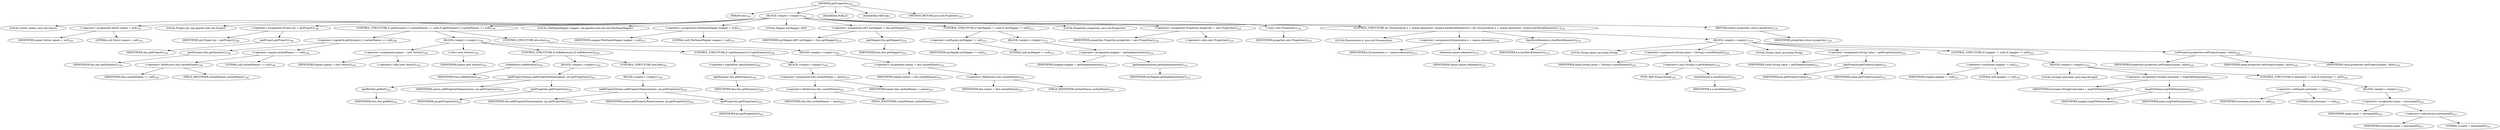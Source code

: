 digraph "getProperties" {  
"471" [label = <(METHOD,getProperties)<SUB>194</SUB>> ]
"70" [label = <(PARAM,this)<SUB>194</SUB>> ]
"472" [label = <(BLOCK,&lt;empty&gt;,&lt;empty&gt;)<SUB>194</SUB>> ]
"73" [label = <(LOCAL,Vector names: java.util.Vector)> ]
"473" [label = <(&lt;operator&gt;.assignment,Vector names = null)<SUB>195</SUB>> ]
"474" [label = <(IDENTIFIER,names,Vector names = null)<SUB>195</SUB>> ]
"475" [label = <(LITERAL,null,Vector names = null)<SUB>195</SUB>> ]
"476" [label = <(LOCAL,Project prj: org.apache.tools.ant.Project)> ]
"477" [label = <(&lt;operator&gt;.assignment,Project prj = getProject())<SUB>196</SUB>> ]
"478" [label = <(IDENTIFIER,prj,Project prj = getProject())<SUB>196</SUB>> ]
"479" [label = <(getProject,getProject())<SUB>196</SUB>> ]
"69" [label = <(IDENTIFIER,this,getProject())<SUB>196</SUB>> ]
"480" [label = <(CONTROL_STRUCTURE,if (getDynamic() || cachedNames == null),if (getDynamic() || cachedNames == null))<SUB>198</SUB>> ]
"481" [label = <(&lt;operator&gt;.logicalOr,getDynamic() || cachedNames == null)<SUB>198</SUB>> ]
"482" [label = <(getDynamic,this.getDynamic())<SUB>198</SUB>> ]
"71" [label = <(IDENTIFIER,this,this.getDynamic())<SUB>198</SUB>> ]
"483" [label = <(&lt;operator&gt;.equals,cachedNames == null)<SUB>198</SUB>> ]
"484" [label = <(&lt;operator&gt;.fieldAccess,this.cachedNames)<SUB>198</SUB>> ]
"485" [label = <(IDENTIFIER,this,cachedNames == null)<SUB>198</SUB>> ]
"486" [label = <(FIELD_IDENTIFIER,cachedNames,cachedNames)<SUB>198</SUB>> ]
"487" [label = <(LITERAL,null,cachedNames == null)<SUB>198</SUB>> ]
"488" [label = <(BLOCK,&lt;empty&gt;,&lt;empty&gt;)<SUB>198</SUB>> ]
"489" [label = <(&lt;operator&gt;.assignment,names = new Vector())<SUB>199</SUB>> ]
"490" [label = <(IDENTIFIER,names,names = new Vector())<SUB>199</SUB>> ]
"491" [label = <(&lt;operator&gt;.alloc,new Vector())<SUB>199</SUB>> ]
"492" [label = <(&lt;init&gt;,new Vector())<SUB>199</SUB>> ]
"72" [label = <(IDENTIFIER,names,new Vector())<SUB>199</SUB>> ]
"493" [label = <(CONTROL_STRUCTURE,if (isReference()),if (isReference()))<SUB>200</SUB>> ]
"494" [label = <(isReference,isReference())<SUB>200</SUB>> ]
"74" [label = <(IDENTIFIER,this,isReference())<SUB>200</SUB>> ]
"495" [label = <(BLOCK,&lt;empty&gt;,&lt;empty&gt;)<SUB>200</SUB>> ]
"496" [label = <(addPropertyNames,addPropertyNames(names, prj.getProperties()))<SUB>201</SUB>> ]
"497" [label = <(getRef,this.getRef())<SUB>201</SUB>> ]
"75" [label = <(IDENTIFIER,this,this.getRef())<SUB>201</SUB>> ]
"498" [label = <(IDENTIFIER,names,addPropertyNames(names, prj.getProperties()))<SUB>201</SUB>> ]
"499" [label = <(getProperties,getProperties())<SUB>201</SUB>> ]
"500" [label = <(IDENTIFIER,prj,getProperties())<SUB>201</SUB>> ]
"501" [label = <(CONTROL_STRUCTURE,else,else)<SUB>202</SUB>> ]
"502" [label = <(BLOCK,&lt;empty&gt;,&lt;empty&gt;)<SUB>202</SUB>> ]
"503" [label = <(addPropertyNames,addPropertyNames(names, prj.getProperties()))<SUB>203</SUB>> ]
"76" [label = <(IDENTIFIER,this,addPropertyNames(names, prj.getProperties()))<SUB>203</SUB>> ]
"504" [label = <(IDENTIFIER,names,addPropertyNames(names, prj.getProperties()))<SUB>203</SUB>> ]
"505" [label = <(getProperties,getProperties())<SUB>203</SUB>> ]
"506" [label = <(IDENTIFIER,prj,getProperties())<SUB>203</SUB>> ]
"507" [label = <(CONTROL_STRUCTURE,if (!getDynamic()),if (!getDynamic()))<SUB>206</SUB>> ]
"508" [label = <(&lt;operator&gt;.logicalNot,!getDynamic())<SUB>206</SUB>> ]
"509" [label = <(getDynamic,this.getDynamic())<SUB>206</SUB>> ]
"77" [label = <(IDENTIFIER,this,this.getDynamic())<SUB>206</SUB>> ]
"510" [label = <(BLOCK,&lt;empty&gt;,&lt;empty&gt;)<SUB>206</SUB>> ]
"511" [label = <(&lt;operator&gt;.assignment,this.cachedNames = names)<SUB>207</SUB>> ]
"512" [label = <(&lt;operator&gt;.fieldAccess,this.cachedNames)<SUB>207</SUB>> ]
"513" [label = <(IDENTIFIER,this,this.cachedNames = names)<SUB>207</SUB>> ]
"514" [label = <(FIELD_IDENTIFIER,cachedNames,cachedNames)<SUB>207</SUB>> ]
"515" [label = <(IDENTIFIER,names,this.cachedNames = names)<SUB>207</SUB>> ]
"516" [label = <(CONTROL_STRUCTURE,else,else)<SUB>209</SUB>> ]
"517" [label = <(BLOCK,&lt;empty&gt;,&lt;empty&gt;)<SUB>209</SUB>> ]
"518" [label = <(&lt;operator&gt;.assignment,names = this.cachedNames)<SUB>210</SUB>> ]
"519" [label = <(IDENTIFIER,names,names = this.cachedNames)<SUB>210</SUB>> ]
"520" [label = <(&lt;operator&gt;.fieldAccess,this.cachedNames)<SUB>210</SUB>> ]
"521" [label = <(IDENTIFIER,this,names = this.cachedNames)<SUB>210</SUB>> ]
"522" [label = <(FIELD_IDENTIFIER,cachedNames,cachedNames)<SUB>210</SUB>> ]
"523" [label = <(LOCAL,FileNameMapper mapper: org.apache.tools.ant.util.FileNameMapper)> ]
"524" [label = <(&lt;operator&gt;.assignment,FileNameMapper mapper = null)<SUB>213</SUB>> ]
"525" [label = <(IDENTIFIER,mapper,FileNameMapper mapper = null)<SUB>213</SUB>> ]
"526" [label = <(LITERAL,null,FileNameMapper mapper = null)<SUB>213</SUB>> ]
"527" [label = <(LOCAL,Mapper myMapper: ANY)> ]
"528" [label = <(&lt;operator&gt;.assignment,ANY myMapper = this.getMapper())<SUB>214</SUB>> ]
"529" [label = <(IDENTIFIER,myMapper,ANY myMapper = this.getMapper())<SUB>214</SUB>> ]
"530" [label = <(getMapper,this.getMapper())<SUB>214</SUB>> ]
"78" [label = <(IDENTIFIER,this,this.getMapper())<SUB>214</SUB>> ]
"531" [label = <(CONTROL_STRUCTURE,if (myMapper != null),if (myMapper != null))<SUB>215</SUB>> ]
"532" [label = <(&lt;operator&gt;.notEquals,myMapper != null)<SUB>215</SUB>> ]
"533" [label = <(IDENTIFIER,myMapper,myMapper != null)<SUB>215</SUB>> ]
"534" [label = <(LITERAL,null,myMapper != null)<SUB>215</SUB>> ]
"535" [label = <(BLOCK,&lt;empty&gt;,&lt;empty&gt;)<SUB>215</SUB>> ]
"536" [label = <(&lt;operator&gt;.assignment,mapper = getImplementation())<SUB>216</SUB>> ]
"537" [label = <(IDENTIFIER,mapper,mapper = getImplementation())<SUB>216</SUB>> ]
"538" [label = <(getImplementation,getImplementation())<SUB>216</SUB>> ]
"539" [label = <(IDENTIFIER,myMapper,getImplementation())<SUB>216</SUB>> ]
"80" [label = <(LOCAL,Properties properties: java.util.Properties)> ]
"540" [label = <(&lt;operator&gt;.assignment,Properties properties = new Properties())<SUB>218</SUB>> ]
"541" [label = <(IDENTIFIER,properties,Properties properties = new Properties())<SUB>218</SUB>> ]
"542" [label = <(&lt;operator&gt;.alloc,new Properties())<SUB>218</SUB>> ]
"543" [label = <(&lt;init&gt;,new Properties())<SUB>218</SUB>> ]
"79" [label = <(IDENTIFIER,properties,new Properties())<SUB>218</SUB>> ]
"544" [label = <(CONTROL_STRUCTURE,for (Enumeration e = names.elements(); Some(e.hasMoreElements()); ),for (Enumeration e = names.elements(); Some(e.hasMoreElements()); ))<SUB>219</SUB>> ]
"545" [label = <(LOCAL,Enumeration e: java.util.Enumeration)> ]
"546" [label = <(&lt;operator&gt;.assignment,Enumeration e = names.elements())<SUB>219</SUB>> ]
"547" [label = <(IDENTIFIER,e,Enumeration e = names.elements())<SUB>219</SUB>> ]
"548" [label = <(elements,names.elements())<SUB>219</SUB>> ]
"549" [label = <(IDENTIFIER,names,names.elements())<SUB>219</SUB>> ]
"550" [label = <(hasMoreElements,e.hasMoreElements())<SUB>219</SUB>> ]
"551" [label = <(IDENTIFIER,e,e.hasMoreElements())<SUB>219</SUB>> ]
"552" [label = <(BLOCK,&lt;empty&gt;,&lt;empty&gt;)<SUB>219</SUB>> ]
"553" [label = <(LOCAL,String name: java.lang.String)> ]
"554" [label = <(&lt;operator&gt;.assignment,String name = (String) e.nextElement())<SUB>220</SUB>> ]
"555" [label = <(IDENTIFIER,name,String name = (String) e.nextElement())<SUB>220</SUB>> ]
"556" [label = <(&lt;operator&gt;.cast,(String) e.nextElement())<SUB>220</SUB>> ]
"557" [label = <(TYPE_REF,String,String)<SUB>220</SUB>> ]
"558" [label = <(nextElement,e.nextElement())<SUB>220</SUB>> ]
"559" [label = <(IDENTIFIER,e,e.nextElement())<SUB>220</SUB>> ]
"560" [label = <(LOCAL,String value: java.lang.String)> ]
"561" [label = <(&lt;operator&gt;.assignment,String value = getProperty(name))<SUB>221</SUB>> ]
"562" [label = <(IDENTIFIER,value,String value = getProperty(name))<SUB>221</SUB>> ]
"563" [label = <(getProperty,getProperty(name))<SUB>221</SUB>> ]
"564" [label = <(IDENTIFIER,prj,getProperty(name))<SUB>221</SUB>> ]
"565" [label = <(IDENTIFIER,name,getProperty(name))<SUB>221</SUB>> ]
"566" [label = <(CONTROL_STRUCTURE,if (mapper != null),if (mapper != null))<SUB>222</SUB>> ]
"567" [label = <(&lt;operator&gt;.notEquals,mapper != null)<SUB>222</SUB>> ]
"568" [label = <(IDENTIFIER,mapper,mapper != null)<SUB>222</SUB>> ]
"569" [label = <(LITERAL,null,mapper != null)<SUB>222</SUB>> ]
"570" [label = <(BLOCK,&lt;empty&gt;,&lt;empty&gt;)<SUB>222</SUB>> ]
"571" [label = <(LOCAL,String[] newname: java.lang.String[])> ]
"572" [label = <(&lt;operator&gt;.assignment,String[] newname = mapFileName(name))<SUB>223</SUB>> ]
"573" [label = <(IDENTIFIER,newname,String[] newname = mapFileName(name))<SUB>223</SUB>> ]
"574" [label = <(mapFileName,mapFileName(name))<SUB>223</SUB>> ]
"575" [label = <(IDENTIFIER,mapper,mapFileName(name))<SUB>223</SUB>> ]
"576" [label = <(IDENTIFIER,name,mapFileName(name))<SUB>223</SUB>> ]
"577" [label = <(CONTROL_STRUCTURE,if (newname != null),if (newname != null))<SUB>224</SUB>> ]
"578" [label = <(&lt;operator&gt;.notEquals,newname != null)<SUB>224</SUB>> ]
"579" [label = <(IDENTIFIER,newname,newname != null)<SUB>224</SUB>> ]
"580" [label = <(LITERAL,null,newname != null)<SUB>224</SUB>> ]
"581" [label = <(BLOCK,&lt;empty&gt;,&lt;empty&gt;)<SUB>224</SUB>> ]
"582" [label = <(&lt;operator&gt;.assignment,name = newname[0])<SUB>225</SUB>> ]
"583" [label = <(IDENTIFIER,name,name = newname[0])<SUB>225</SUB>> ]
"584" [label = <(&lt;operator&gt;.indexAccess,newname[0])<SUB>225</SUB>> ]
"585" [label = <(IDENTIFIER,newname,name = newname[0])<SUB>225</SUB>> ]
"586" [label = <(LITERAL,0,name = newname[0])<SUB>225</SUB>> ]
"587" [label = <(setProperty,properties.setProperty(name, value))<SUB>228</SUB>> ]
"588" [label = <(IDENTIFIER,properties,properties.setProperty(name, value))<SUB>228</SUB>> ]
"589" [label = <(IDENTIFIER,name,properties.setProperty(name, value))<SUB>228</SUB>> ]
"590" [label = <(IDENTIFIER,value,properties.setProperty(name, value))<SUB>228</SUB>> ]
"591" [label = <(RETURN,return properties;,return properties;)<SUB>230</SUB>> ]
"592" [label = <(IDENTIFIER,properties,return properties;)<SUB>230</SUB>> ]
"593" [label = <(MODIFIER,PUBLIC)> ]
"594" [label = <(MODIFIER,VIRTUAL)> ]
"595" [label = <(METHOD_RETURN,java.util.Properties)<SUB>194</SUB>> ]
  "471" -> "70" 
  "471" -> "472" 
  "471" -> "593" 
  "471" -> "594" 
  "471" -> "595" 
  "472" -> "73" 
  "472" -> "473" 
  "472" -> "476" 
  "472" -> "477" 
  "472" -> "480" 
  "472" -> "523" 
  "472" -> "524" 
  "472" -> "527" 
  "472" -> "528" 
  "472" -> "531" 
  "472" -> "80" 
  "472" -> "540" 
  "472" -> "543" 
  "472" -> "544" 
  "472" -> "591" 
  "473" -> "474" 
  "473" -> "475" 
  "477" -> "478" 
  "477" -> "479" 
  "479" -> "69" 
  "480" -> "481" 
  "480" -> "488" 
  "480" -> "516" 
  "481" -> "482" 
  "481" -> "483" 
  "482" -> "71" 
  "483" -> "484" 
  "483" -> "487" 
  "484" -> "485" 
  "484" -> "486" 
  "488" -> "489" 
  "488" -> "492" 
  "488" -> "493" 
  "488" -> "507" 
  "489" -> "490" 
  "489" -> "491" 
  "492" -> "72" 
  "493" -> "494" 
  "493" -> "495" 
  "493" -> "501" 
  "494" -> "74" 
  "495" -> "496" 
  "496" -> "497" 
  "496" -> "498" 
  "496" -> "499" 
  "497" -> "75" 
  "499" -> "500" 
  "501" -> "502" 
  "502" -> "503" 
  "503" -> "76" 
  "503" -> "504" 
  "503" -> "505" 
  "505" -> "506" 
  "507" -> "508" 
  "507" -> "510" 
  "508" -> "509" 
  "509" -> "77" 
  "510" -> "511" 
  "511" -> "512" 
  "511" -> "515" 
  "512" -> "513" 
  "512" -> "514" 
  "516" -> "517" 
  "517" -> "518" 
  "518" -> "519" 
  "518" -> "520" 
  "520" -> "521" 
  "520" -> "522" 
  "524" -> "525" 
  "524" -> "526" 
  "528" -> "529" 
  "528" -> "530" 
  "530" -> "78" 
  "531" -> "532" 
  "531" -> "535" 
  "532" -> "533" 
  "532" -> "534" 
  "535" -> "536" 
  "536" -> "537" 
  "536" -> "538" 
  "538" -> "539" 
  "540" -> "541" 
  "540" -> "542" 
  "543" -> "79" 
  "544" -> "545" 
  "544" -> "546" 
  "544" -> "550" 
  "544" -> "552" 
  "546" -> "547" 
  "546" -> "548" 
  "548" -> "549" 
  "550" -> "551" 
  "552" -> "553" 
  "552" -> "554" 
  "552" -> "560" 
  "552" -> "561" 
  "552" -> "566" 
  "552" -> "587" 
  "554" -> "555" 
  "554" -> "556" 
  "556" -> "557" 
  "556" -> "558" 
  "558" -> "559" 
  "561" -> "562" 
  "561" -> "563" 
  "563" -> "564" 
  "563" -> "565" 
  "566" -> "567" 
  "566" -> "570" 
  "567" -> "568" 
  "567" -> "569" 
  "570" -> "571" 
  "570" -> "572" 
  "570" -> "577" 
  "572" -> "573" 
  "572" -> "574" 
  "574" -> "575" 
  "574" -> "576" 
  "577" -> "578" 
  "577" -> "581" 
  "578" -> "579" 
  "578" -> "580" 
  "581" -> "582" 
  "582" -> "583" 
  "582" -> "584" 
  "584" -> "585" 
  "584" -> "586" 
  "587" -> "588" 
  "587" -> "589" 
  "587" -> "590" 
  "591" -> "592" 
}
